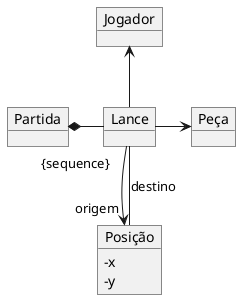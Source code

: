 @startuml mod06ima03
skinparam ClassAttributeIconSize 0
object "Jogador" as jo
object "Partida" as pa
object "Lance" as la
object "Peça" as pe
object "Posição" as po
po : - x
po : - y
jo <-down- la
pa *--right--"{sequence}" la
la -right-> pe
la -down->"origem" po
la -- po : destino
@enduml